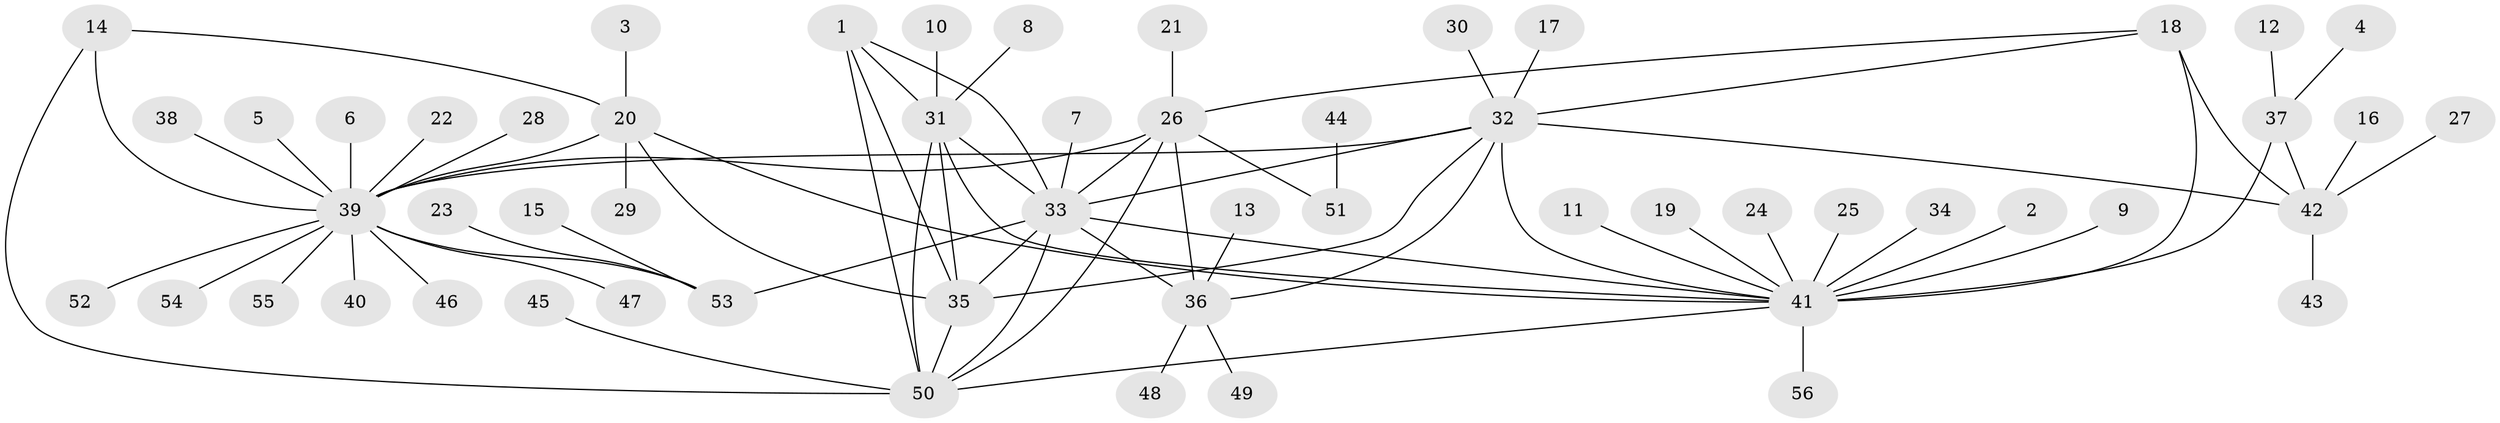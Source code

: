 // original degree distribution, {9: 0.07142857142857142, 11: 0.017857142857142856, 5: 0.026785714285714284, 8: 0.026785714285714284, 6: 0.044642857142857144, 7: 0.017857142857142856, 4: 0.008928571428571428, 10: 0.008928571428571428, 12: 0.008928571428571428, 1: 0.5892857142857143, 2: 0.15178571428571427, 3: 0.026785714285714284}
// Generated by graph-tools (version 1.1) at 2025/50/03/09/25 03:50:39]
// undirected, 56 vertices, 78 edges
graph export_dot {
graph [start="1"]
  node [color=gray90,style=filled];
  1;
  2;
  3;
  4;
  5;
  6;
  7;
  8;
  9;
  10;
  11;
  12;
  13;
  14;
  15;
  16;
  17;
  18;
  19;
  20;
  21;
  22;
  23;
  24;
  25;
  26;
  27;
  28;
  29;
  30;
  31;
  32;
  33;
  34;
  35;
  36;
  37;
  38;
  39;
  40;
  41;
  42;
  43;
  44;
  45;
  46;
  47;
  48;
  49;
  50;
  51;
  52;
  53;
  54;
  55;
  56;
  1 -- 31 [weight=1.0];
  1 -- 33 [weight=1.0];
  1 -- 35 [weight=1.0];
  1 -- 50 [weight=1.0];
  2 -- 41 [weight=1.0];
  3 -- 20 [weight=1.0];
  4 -- 37 [weight=1.0];
  5 -- 39 [weight=1.0];
  6 -- 39 [weight=1.0];
  7 -- 33 [weight=1.0];
  8 -- 31 [weight=1.0];
  9 -- 41 [weight=1.0];
  10 -- 31 [weight=1.0];
  11 -- 41 [weight=1.0];
  12 -- 37 [weight=1.0];
  13 -- 36 [weight=1.0];
  14 -- 20 [weight=1.0];
  14 -- 39 [weight=3.0];
  14 -- 50 [weight=1.0];
  15 -- 53 [weight=1.0];
  16 -- 42 [weight=1.0];
  17 -- 32 [weight=1.0];
  18 -- 26 [weight=1.0];
  18 -- 32 [weight=1.0];
  18 -- 41 [weight=1.0];
  18 -- 42 [weight=3.0];
  19 -- 41 [weight=1.0];
  20 -- 29 [weight=1.0];
  20 -- 35 [weight=1.0];
  20 -- 39 [weight=3.0];
  20 -- 41 [weight=1.0];
  21 -- 26 [weight=1.0];
  22 -- 39 [weight=1.0];
  23 -- 53 [weight=1.0];
  24 -- 41 [weight=1.0];
  25 -- 41 [weight=1.0];
  26 -- 33 [weight=3.0];
  26 -- 36 [weight=3.0];
  26 -- 39 [weight=1.0];
  26 -- 50 [weight=1.0];
  26 -- 51 [weight=1.0];
  27 -- 42 [weight=1.0];
  28 -- 39 [weight=1.0];
  30 -- 32 [weight=1.0];
  31 -- 33 [weight=1.0];
  31 -- 35 [weight=1.0];
  31 -- 41 [weight=1.0];
  31 -- 50 [weight=1.0];
  32 -- 33 [weight=1.0];
  32 -- 35 [weight=1.0];
  32 -- 36 [weight=1.0];
  32 -- 39 [weight=1.0];
  32 -- 41 [weight=1.0];
  32 -- 42 [weight=3.0];
  33 -- 35 [weight=1.0];
  33 -- 36 [weight=1.0];
  33 -- 41 [weight=2.0];
  33 -- 50 [weight=1.0];
  33 -- 53 [weight=1.0];
  34 -- 41 [weight=1.0];
  35 -- 50 [weight=1.0];
  36 -- 48 [weight=1.0];
  36 -- 49 [weight=1.0];
  37 -- 41 [weight=4.0];
  37 -- 42 [weight=1.0];
  38 -- 39 [weight=1.0];
  39 -- 40 [weight=1.0];
  39 -- 46 [weight=1.0];
  39 -- 47 [weight=1.0];
  39 -- 52 [weight=1.0];
  39 -- 53 [weight=1.0];
  39 -- 54 [weight=1.0];
  39 -- 55 [weight=1.0];
  41 -- 50 [weight=1.0];
  41 -- 56 [weight=1.0];
  42 -- 43 [weight=1.0];
  44 -- 51 [weight=1.0];
  45 -- 50 [weight=1.0];
}
